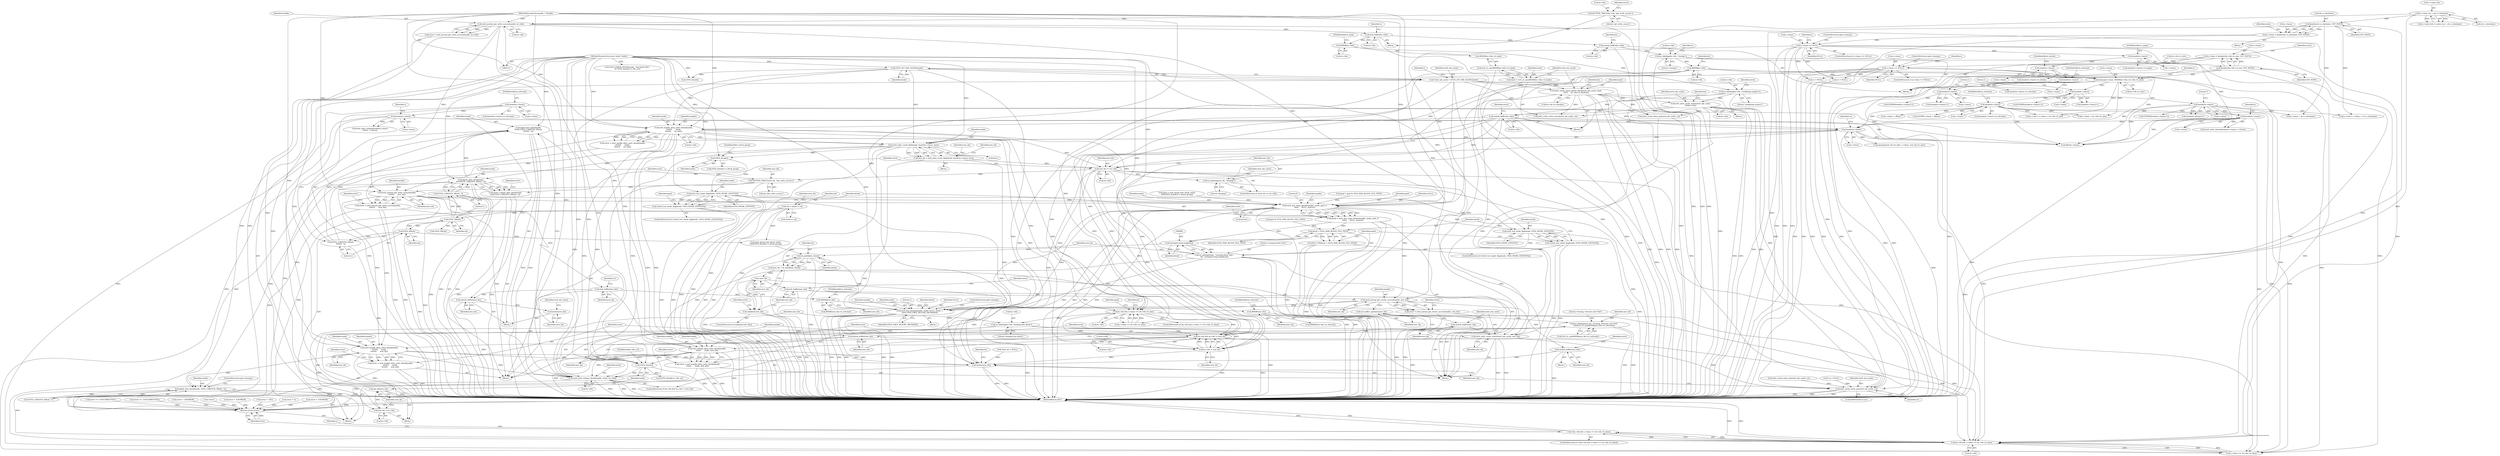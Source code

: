 digraph "0_linux_82939d7999dfc1f1998c4b1c12e2f19edbdff272_3@API" {
"1000552" [label="(Call,dquot_free_block(inode,\n\t\t\t\t\t\t\t EXT4_C2B(EXT4_SB(sb),\n\t\t\t\t\t\t\t\t  1)))"];
"1000521" [label="(Call,dquot_alloc_block(inode,\n\t\t\t\t\t\tEXT4_C2B(EXT4_SB(sb), 1)))"];
"1000497" [label="(Call,ext4_xattr_cache_find(inode, header(s->base), &ce))"];
"1000552" [label="(Call,dquot_free_block(inode,\n\t\t\t\t\t\t\t EXT4_C2B(EXT4_SB(sb),\n\t\t\t\t\t\t\t\t  1)))"];
"1000114" [label="(MethodParameterIn,struct inode *inode)"];
"1000554" [label="(Call,EXT4_C2B(EXT4_SB(sb),\n\t\t\t\t\t\t\t\t  1))"];
"1000555" [label="(Call,EXT4_SB(sb))"];
"1000524" [label="(Call,EXT4_SB(sb))"];
"1000119" [label="(Call,*sb = inode->i_sb)"];
"1000264" [label="(Call,ext4_handle_dirty_xattr_block(handle,\n\t\t\t\t\t\t\t\t      inode,\n\t\t\t\t\t\t\t\t      bs->bh))"];
"1000175" [label="(Call,ext4_journal_get_write_access(handle, bs->bh))"];
"1000113" [label="(MethodParameterIn,handle_t *handle)"];
"1000168" [label="(Call,BUFFER_TRACE(bs->bh, \"get_write_access\"))"];
"1000146" [label="(Call,EXT4_GET_MB_CACHE(inode))"];
"1000249" [label="(Call,unlock_buffer(bs->bh))"];
"1000216" [label="(Call,ea_bdebug(bs->bh, \"modifying in-place\"))"];
"1000203" [label="(Call,BHDR(bs->bh))"];
"1000183" [label="(Call,lock_buffer(bs->bh))"];
"1000244" [label="(Call,ext4_xattr_cache_insert(ext4_mb_cache,\n\t\t\t\t\tbs->bh))"];
"1000208" [label="(Call,mb2_cache_entry_delete_block(ext4_mb_cache, hash,\n\t\t\t\t\t\t     bs->bh->b_blocknr))"];
"1000144" [label="(Call,*ext4_mb_cache = EXT4_GET_MB_CACHE(inode))"];
"1000199" [label="(Call,hash = le32_to_cpu(BHDR(bs->bh)->h_hash))"];
"1000201" [label="(Call,le32_to_cpu(BHDR(bs->bh)->h_hash))"];
"1000499" [label="(Call,header(s->base))"];
"1000237" [label="(Call,header(s->base))"];
"1000190" [label="(Call,header(s->base))"];
"1000480" [label="(Call,header(s->base))"];
"1000347" [label="(Call,header(s->base))"];
"1000340" [label="(Call,header(s->base))"];
"1000321" [label="(Call,memcpy(s->base, BHDR(bs->bh), bs->bh->b_size))"];
"1000315" [label="(Call,s->base == NULL)"];
"1000299" [label="(Call,s->base = kmalloc(bs->bh->b_size, GFP_NOFS))"];
"1000303" [label="(Call,kmalloc(bs->bh->b_size, GFP_NOFS))"];
"1000325" [label="(Call,BHDR(bs->bh))"];
"1000294" [label="(Call,ea_bdebug(bs->bh, \"cloning\"))"];
"1000290" [label="(Call,unlock_buffer(bs->bh))"];
"1000443" [label="(Call,header(s->base))"];
"1000432" [label="(Call,header(s->base))"];
"1000419" [label="(Call,header(s->base))"];
"1000410" [label="(Call,header(s->base))"];
"1000401" [label="(Call,header(s->base))"];
"1000393" [label="(Call,s->base == NULL)"];
"1000379" [label="(Call,s->base = kzalloc(sb->s_blocksize, GFP_NOFS))"];
"1000383" [label="(Call,kzalloc(sb->s_blocksize, GFP_NOFS))"];
"1000153" [label="(Call,i->value_len > sb->s_blocksize)"];
"1000523" [label="(Call,EXT4_C2B(EXT4_SB(sb), 1))"];
"1000495" [label="(Call,new_bh = ext4_xattr_cache_find(inode, header(s->base), &ce))"];
"1000509" [label="(Call,new_bh == bs->bh)"];
"1000514" [label="(Call,ea_bdebug(new_bh, \"keeping\"))"];
"1000530" [label="(Call,BUFFER_TRACE(new_bh, \"get_write_access\"))"];
"1000535" [label="(Call,ext4_journal_get_write_access(handle,\n\t\t\t\t\t\t\t\t      new_bh))"];
"1000533" [label="(Call,error = ext4_journal_get_write_access(handle,\n\t\t\t\t\t\t\t\t      new_bh))"];
"1000806" [label="(Return,return error;)"];
"1000541" [label="(Call,lock_buffer(new_bh))"];
"1000550" [label="(Call,unlock_buffer(new_bh))"];
"1000558" [label="(Call,brelse(new_bh))"];
"1000573" [label="(Call,BHDR(new_bh))"];
"1000582" [label="(Call,BHDR(new_bh))"];
"1000577" [label="(Call,ea_bdebug(new_bh, \"reusing; refcount now=%d\",\n \t\t\t\t\tle32_to_cpu(BHDR(new_bh)->h_refcount)))"];
"1000585" [label="(Call,unlock_buffer(new_bh))"];
"1000589" [label="(Call,ext4_handle_dirty_xattr_block(handle,\n\t\t\t\t\t\t\t\t      inode,\n\t\t\t\t\t\t\t\t      new_bh))"];
"1000587" [label="(Call,error = ext4_handle_dirty_xattr_block(handle,\n\t\t\t\t\t\t\t\t      inode,\n\t\t\t\t\t\t\t\t      new_bh))"];
"1000751" [label="(Call,EXT4_I(inode))"];
"1000770" [label="(Call,ext4_xattr_release_block(handle, inode, bs->bh))"];
"1000789" [label="(Call,bs->bh && s->base == bs->bh->b_data)"];
"1000788" [label="(Call,!(bs->bh && s->base == bs->bh->b_data))"];
"1000785" [label="(Call,brelse(new_bh))"];
"1000809" [label="(Call,dquot_free_block(inode, EXT4_C2B(EXT4_SB(sb), 1)))"];
"1000657" [label="(Call,ext4_new_meta_blocks(handle, inode, goal, 0,\n\t\t\t\t\t\t     NULL, &error))"];
"1000655" [label="(Call,block = ext4_new_meta_blocks(handle, inode, goal, 0,\n\t\t\t\t\t\t     NULL, &error))"];
"1000674" [label="(Call,block > EXT4_MAX_BLOCK_FILE_PHYS)"];
"1000673" [label="(Call,BUG_ON(block > EXT4_MAX_BLOCK_FILE_PHYS))"];
"1000680" [label="(Call,(unsigned long long)block)"];
"1000677" [label="(Call,ea_idebug(inode, \"creating block %llu\",\n\t\t\t\t  (unsigned long long)block))"];
"1000698" [label="(Call,ext4_free_blocks(handle, inode, NULL, block, 1,\n\t\t\t\t\t\t EXT4_FREE_BLOCKS_METADATA))"];
"1000742" [label="(Call,ext4_handle_dirty_xattr_block(handle,\n\t\t\t\t\t\t\t      inode, new_bh))"];
"1000740" [label="(Call,error = ext4_handle_dirty_xattr_block(handle,\n\t\t\t\t\t\t\t      inode, new_bh))"];
"1000685" [label="(Call,sb_getblk(sb, block))"];
"1000683" [label="(Call,new_bh = sb_getblk(sb, block))"];
"1000690" [label="(Call,!new_bh)"];
"1000689" [label="(Call,unlikely(!new_bh))"];
"1000706" [label="(Call,lock_buffer(new_bh))"];
"1000710" [label="(Call,ext4_journal_get_create_access(handle, new_bh))"];
"1000708" [label="(Call,error = ext4_journal_get_create_access(handle, new_bh))"];
"1000716" [label="(Call,unlock_buffer(new_bh))"];
"1000733" [label="(Call,set_buffer_uptodate(new_bh))"];
"1000735" [label="(Call,unlock_buffer(new_bh))"];
"1000737" [label="(Call,ext4_xattr_cache_insert(ext4_mb_cache, new_bh))"];
"1000782" [label="(Call,mb2_cache_entry_put(ext4_mb_cache, ce))"];
"1000670" [label="(Call,ext4_test_inode_flag(inode, EXT4_INODE_EXTENTS))"];
"1000669" [label="(Call,!(ext4_test_inode_flag(inode, EXT4_INODE_EXTENTS)))"];
"1000607" [label="(Call,bs->bh && s->base == bs->bh->b_data)"];
"1000621" [label="(Call,ea_bdebug(bs->bh, \"keeping this block\"))"];
"1000626" [label="(Call,new_bh = bs->bh)"];
"1000631" [label="(Call,get_bh(new_bh))"];
"1000761" [label="(Call,bs->bh && bs->bh != new_bh)"];
"1000765" [label="(Call,bs->bh != new_bh)"];
"1000519" [label="(Call,error = dquot_alloc_block(inode,\n\t\t\t\t\t\tEXT4_C2B(EXT4_SB(sb), 1)))"];
"1000642" [label="(Call,EXT4_I(inode))"];
"1000647" [label="(Call,ext4_test_inode_flag(inode, EXT4_INODE_EXTENTS))"];
"1000646" [label="(Call,!(ext4_test_inode_flag(inode, EXT4_INODE_EXTENTS)))"];
"1000791" [label="(Identifier,bs)"];
"1000217" [label="(Call,bs->bh)"];
"1000315" [label="(Call,s->base == NULL)"];
"1000673" [label="(Call,BUG_ON(block > EXT4_MAX_BLOCK_FILE_PHYS))"];
"1000556" [label="(Identifier,sb)"];
"1000465" [label="(Call,error == -EFSCORRUPTED)"];
"1000294" [label="(Call,ea_bdebug(bs->bh, \"cloning\"))"];
"1000714" [label="(Identifier,error)"];
"1000521" [label="(Call,dquot_alloc_block(inode,\n\t\t\t\t\t\tEXT4_C2B(EXT4_SB(sb), 1)))"];
"1000497" [label="(Call,ext4_xattr_cache_find(inode, header(s->base), &ce))"];
"1000204" [label="(Call,bs->bh)"];
"1000290" [label="(Call,unlock_buffer(bs->bh))"];
"1000525" [label="(Identifier,sb)"];
"1000392" [label="(ControlStructure,if (s->base == NULL))"];
"1000291" [label="(Call,bs->bh)"];
"1000690" [label="(Call,!new_bh)"];
"1000384" [label="(Call,sb->s_blocksize)"];
"1000621" [label="(Call,ea_bdebug(bs->bh, \"keeping this block\"))"];
"1000547" [label="(Identifier,ce)"];
"1000811" [label="(Call,EXT4_C2B(EXT4_SB(sb), 1))"];
"1000532" [label="(Literal,\"get_write_access\")"];
"1000154" [label="(Call,i->value_len)"];
"1000447" [label="(Literal,1)"];
"1000579" [label="(Literal,\"reusing; refcount now=%d\")"];
"1000581" [label="(Call,BHDR(new_bh)->h_refcount)"];
"1000254" [label="(Call,error == -EFSCORRUPTED)"];
"1000589" [label="(Call,ext4_handle_dirty_xattr_block(handle,\n\t\t\t\t\t\t\t\t      inode,\n\t\t\t\t\t\t\t\t      new_bh))"];
"1000523" [label="(Call,EXT4_C2B(EXT4_SB(sb), 1))"];
"1000526" [label="(Literal,1)"];
"1000236" [label="(Call,ext4_xattr_rehash(header(s->base),\n\t\t\t\t\t\t\t  s->here))"];
"1000296" [label="(Identifier,bs)"];
"1000682" [label="(Identifier,block)"];
"1000761" [label="(Call,bs->bh && bs->bh != new_bh)"];
"1000211" [label="(Call,bs->bh->b_blocknr)"];
"1000120" [label="(Identifier,sb)"];
"1000323" [label="(Identifier,s)"];
"1000704" [label="(Identifier,EXT4_FREE_BLOCKS_METADATA)"];
"1000699" [label="(Identifier,handle)"];
"1000560" [label="(Call,mb2_cache_entry_put(ext4_mb_cache, ce))"];
"1000806" [label="(Return,return error;)"];
"1000642" [label="(Call,EXT4_I(inode))"];
"1000383" [label="(Call,kzalloc(sb->s_blocksize, GFP_NOFS))"];
"1000358" [label="(Call,ENTRY(s->base + offset))"];
"1000802" [label="(Call,kfree(s->base))"];
"1000222" [label="(Identifier,error)"];
"1000786" [label="(Identifier,new_bh)"];
"1000821" [label="(Call,EXT4_I(inode))"];
"1000649" [label="(Identifier,EXT4_INODE_EXTENTS)"];
"1000787" [label="(ControlStructure,if (!(bs->bh && s->base == bs->bh->b_data)))"];
"1000659" [label="(Identifier,inode)"];
"1000706" [label="(Call,lock_buffer(new_bh))"];
"1000314" [label="(ControlStructure,if (s->base == NULL))"];
"1000344" [label="(Literal,1)"];
"1000675" [label="(Identifier,block)"];
"1000168" [label="(Call,BUFFER_TRACE(bs->bh, \"get_write_access\"))"];
"1000693" [label="(Call,error = -ENOMEM)"];
"1000414" [label="(FieldIdentifier,h_blocks)"];
"1000552" [label="(Call,dquot_free_block(inode,\n\t\t\t\t\t\t\t EXT4_C2B(EXT4_SB(sb),\n\t\t\t\t\t\t\t\t  1)))"];
"1000577" [label="(Call,ea_bdebug(new_bh, \"reusing; refcount now=%d\",\n \t\t\t\t\tle32_to_cpu(BHDR(new_bh)->h_refcount)))"];
"1000249" [label="(Call,unlock_buffer(bs->bh))"];
"1000325" [label="(Call,BHDR(bs->bh))"];
"1000515" [label="(Identifier,new_bh)"];
"1000503" [label="(Call,&ce)"];
"1000192" [label="(Identifier,s)"];
"1000411" [label="(Call,s->base)"];
"1000712" [label="(Identifier,new_bh)"];
"1000436" [label="(Literal,1)"];
"1000530" [label="(Call,BUFFER_TRACE(new_bh, \"get_write_access\"))"];
"1000338" [label="(Call,ENTRY(header(s->base)+1))"];
"1000260" [label="(Call,!error)"];
"1000448" [label="(Call,s->end = s->base + sb->s_blocksize)"];
"1000587" [label="(Call,error = ext4_handle_dirty_xattr_block(handle,\n\t\t\t\t\t\t\t\t      inode,\n\t\t\t\t\t\t\t\t      new_bh))"];
"1000245" [label="(Identifier,ext4_mb_cache)"];
"1000528" [label="(Identifier,error)"];
"1000340" [label="(Call,header(s->base))"];
"1000216" [label="(Call,ea_bdebug(bs->bh, \"modifying in-place\"))"];
"1000394" [label="(Call,s->base)"];
"1000686" [label="(Identifier,sb)"];
"1000409" [label="(Call,header(s->base)->h_blocks)"];
"1000804" [label="(Identifier,s)"];
"1000311" [label="(Identifier,error)"];
"1000537" [label="(Identifier,new_bh)"];
"1000514" [label="(Call,ea_bdebug(new_bh, \"keeping\"))"];
"1000594" [label="(Identifier,error)"];
"1000608" [label="(Call,bs->bh)"];
"1000643" [label="(Identifier,inode)"];
"1000644" [label="(FieldIdentifier,i_block_group)"];
"1000766" [label="(Call,bs->bh)"];
"1000742" [label="(Call,ext4_handle_dirty_xattr_block(handle,\n\t\t\t\t\t\t\t      inode, new_bh))"];
"1000184" [label="(Call,bs->bh)"];
"1000611" [label="(Call,s->base == bs->bh->b_data)"];
"1000511" [label="(Call,bs->bh)"];
"1000418" [label="(Call,header(s->base)->h_refcount)"];
"1000452" [label="(Call,s->base + sb->s_blocksize)"];
"1000652" [label="(Call,goal & EXT4_MAX_BLOCK_FILE_PHYS)"];
"1000637" [label="(Call,goal = ext4_group_first_block_no(sb,\n\t\t\t\t\t\tEXT4_I(inode)->i_block_group))"];
"1000661" [label="(Literal,0)"];
"1000592" [label="(Identifier,new_bh)"];
"1000744" [label="(Identifier,inode)"];
"1000316" [label="(Call,s->base)"];
"1000351" [label="(FieldIdentifier,h_refcount)"];
"1000499" [label="(Call,header(s->base))"];
"1000218" [label="(Identifier,bs)"];
"1000736" [label="(Identifier,new_bh)"];
"1000793" [label="(Call,s->base == bs->bh->b_data)"];
"1000788" [label="(Call,!(bs->bh && s->base == bs->bh->b_data))"];
"1000687" [label="(Identifier,block)"];
"1000628" [label="(Call,bs->bh)"];
"1000535" [label="(Call,ext4_journal_get_write_access(handle,\n\t\t\t\t\t\t\t\t      new_bh))"];
"1000602" [label="(Call,ce = NULL)"];
"1000708" [label="(Call,error = ext4_journal_get_create_access(handle, new_bh))"];
"1000295" [label="(Call,bs->bh)"];
"1000784" [label="(Identifier,ce)"];
"1000807" [label="(Identifier,error)"];
"1000498" [label="(Identifier,inode)"];
"1000114" [label="(MethodParameterIn,struct inode *inode)"];
"1000420" [label="(Call,s->base)"];
"1000191" [label="(Call,s->base)"];
"1000481" [label="(Call,s->base)"];
"1000743" [label="(Identifier,handle)"];
"1000167" [label="(Block,)"];
"1000741" [label="(Identifier,error)"];
"1000172" [label="(Literal,\"get_write_access\")"];
"1000300" [label="(Call,s->base)"];
"1000190" [label="(Call,header(s->base))"];
"1000751" [label="(Call,EXT4_I(inode))"];
"1000810" [label="(Identifier,inode)"];
"1000735" [label="(Call,unlock_buffer(new_bh))"];
"1000647" [label="(Call,ext4_test_inode_flag(inode, EXT4_INODE_EXTENTS))"];
"1000441" [label="(Call,ENTRY(header(s->base)+1))"];
"1000747" [label="(Identifier,error)"];
"1000657" [label="(Call,ext4_new_meta_blocks(handle, inode, goal, 0,\n\t\t\t\t\t\t     NULL, &error))"];
"1000789" [label="(Call,bs->bh && s->base == bs->bh->b_data)"];
"1000717" [label="(Identifier,new_bh)"];
"1000551" [label="(Identifier,new_bh)"];
"1000691" [label="(Identifier,new_bh)"];
"1000737" [label="(Call,ext4_xattr_cache_insert(ext4_mb_cache, new_bh))"];
"1000433" [label="(Call,s->base)"];
"1000510" [label="(Identifier,new_bh)"];
"1000658" [label="(Identifier,handle)"];
"1000578" [label="(Identifier,new_bh)"];
"1000348" [label="(Call,s->base)"];
"1000641" [label="(Call,EXT4_I(inode)->i_block_group)"];
"1000250" [label="(Call,bs->bh)"];
"1000700" [label="(Identifier,inode)"];
"1000745" [label="(Identifier,new_bh)"];
"1000341" [label="(Call,s->base)"];
"1000121" [label="(Call,inode->i_sb)"];
"1000400" [label="(Call,header(s->base)->h_magic)"];
"1000710" [label="(Call,ext4_journal_get_create_access(handle, new_bh))"];
"1000780" [label="(ControlStructure,if (ce))"];
"1000709" [label="(Identifier,error)"];
"1000678" [label="(Identifier,inode)"];
"1000508" [label="(ControlStructure,if (new_bh == bs->bh))"];
"1000301" [label="(Identifier,s)"];
"1000298" [label="(Literal,\"cloning\")"];
"1000237" [label="(Call,header(s->base))"];
"1000541" [label="(Call,lock_buffer(new_bh))"];
"1000825" [label="(MethodReturn,RET)"];
"1000265" [label="(Identifier,handle)"];
"1000145" [label="(Identifier,ext4_mb_cache)"];
"1000740" [label="(Call,error = ext4_handle_dirty_xattr_block(handle,\n\t\t\t\t\t\t\t      inode, new_bh))"];
"1000620" [label="(Block,)"];
"1000752" [label="(Identifier,inode)"];
"1000777" [label="(Identifier,error)"];
"1000319" [label="(Identifier,NULL)"];
"1000586" [label="(Identifier,new_bh)"];
"1000715" [label="(Block,)"];
"1000703" [label="(Literal,1)"];
"1000645" [label="(ControlStructure,if (!(ext4_test_inode_flag(inode, EXT4_INODE_EXTENTS))))"];
"1000210" [label="(Identifier,hash)"];
"1000672" [label="(Identifier,EXT4_INODE_EXTENTS)"];
"1000519" [label="(Call,error = dquot_alloc_block(inode,\n\t\t\t\t\t\tEXT4_C2B(EXT4_SB(sb), 1)))"];
"1000403" [label="(Identifier,s)"];
"1000671" [label="(Identifier,inode)"];
"1000702" [label="(Identifier,block)"];
"1000524" [label="(Call,EXT4_SB(sb))"];
"1000650" [label="(Call,goal = goal & EXT4_MAX_BLOCK_FILE_PHYS)"];
"1000208" [label="(Call,mb2_cache_entry_delete_block(ext4_mb_cache, hash,\n\t\t\t\t\t\t     bs->bh->b_blocknr))"];
"1000588" [label="(Identifier,error)"];
"1000378" [label="(Block,)"];
"1000405" [label="(FieldIdentifier,h_magic)"];
"1000684" [label="(Identifier,new_bh)"];
"1000151" [label="(Identifier,i)"];
"1000442" [label="(Call,header(s->base)+1)"];
"1000242" [label="(Identifier,s)"];
"1000534" [label="(Identifier,error)"];
"1000669" [label="(Call,!(ext4_test_inode_flag(inode, EXT4_INODE_EXTENTS)))"];
"1000310" [label="(Call,error = -ENOMEM)"];
"1000500" [label="(Call,s->base)"];
"1000136" [label="(Call,*ce = NULL)"];
"1000771" [label="(Identifier,handle)"];
"1000573" [label="(Call,BHDR(new_bh))"];
"1000765" [label="(Call,bs->bh != new_bh)"];
"1000668" [label="(ControlStructure,if (!(ext4_test_inode_flag(inode, EXT4_INODE_EXTENTS))))"];
"1000701" [label="(Identifier,NULL)"];
"1000785" [label="(Call,brelse(new_bh))"];
"1000656" [label="(Identifier,block)"];
"1000346" [label="(Call,header(s->base)->h_refcount)"];
"1000509" [label="(Call,new_bh == bs->bh)"];
"1000625" [label="(Literal,\"keeping this block\")"];
"1000584" [label="(FieldIdentifier,h_refcount)"];
"1000782" [label="(Call,mb2_cache_entry_put(ext4_mb_cache, ce))"];
"1000663" [label="(Call,&error)"];
"1000631" [label="(Call,get_bh(new_bh))"];
"1000770" [label="(Call,ext4_xattr_release_block(handle, inode, bs->bh))"];
"1000536" [label="(Identifier,handle)"];
"1000557" [label="(Literal,1)"];
"1000646" [label="(Call,!(ext4_test_inode_flag(inode, EXT4_INODE_EXTENTS)))"];
"1000410" [label="(Call,header(s->base))"];
"1000555" [label="(Call,EXT4_SB(sb))"];
"1000572" [label="(Call,BHDR(new_bh)->h_refcount)"];
"1000207" [label="(FieldIdentifier,h_hash)"];
"1000718" [label="(Call,error = -EIO)"];
"1000632" [label="(Identifier,new_bh)"];
"1000147" [label="(Identifier,inode)"];
"1000660" [label="(Identifier,goal)"];
"1000423" [label="(FieldIdentifier,h_refcount)"];
"1000368" [label="(Call,s->base + bs->bh->b_size)"];
"1000676" [label="(Identifier,EXT4_MAX_BLOCK_FILE_PHYS)"];
"1000321" [label="(Call,memcpy(s->base, BHDR(bs->bh), bs->bh->b_size))"];
"1000176" [label="(Identifier,handle)"];
"1000815" [label="(ControlStructure,goto cleanup;)"];
"1000561" [label="(Identifier,ext4_mb_cache)"];
"1000113" [label="(MethodParameterIn,handle_t *handle)"];
"1000655" [label="(Call,block = ext4_new_meta_blocks(handle, inode, goal, 0,\n\t\t\t\t\t\t     NULL, &error))"];
"1000200" [label="(Identifier,hash)"];
"1000776" [label="(Call,error = 0)"];
"1000238" [label="(Call,s->base)"];
"1000597" [label="(Identifier,ext4_mb_cache)"];
"1000606" [label="(ControlStructure,if (bs->bh && s->base == bs->bh->b_data))"];
"1000359" [label="(Call,s->base + offset)"];
"1000255" [label="(Identifier,error)"];
"1000431" [label="(Call,header(s->base)+1)"];
"1000585" [label="(Call,unlock_buffer(new_bh))"];
"1000662" [label="(Identifier,NULL)"];
"1000694" [label="(Identifier,error)"];
"1000753" [label="(FieldIdentifier,i_file_acl)"];
"1000553" [label="(Identifier,inode)"];
"1000443" [label="(Call,header(s->base))"];
"1000809" [label="(Call,dquot_free_block(inode, EXT4_C2B(EXT4_SB(sb), 1)))"];
"1000738" [label="(Identifier,ext4_mb_cache)"];
"1000533" [label="(Call,error = ext4_journal_get_write_access(handle,\n\t\t\t\t\t\t\t\t      new_bh))"];
"1000402" [label="(Call,s->base)"];
"1000485" [label="(Identifier,s)"];
"1000322" [label="(Call,s->base)"];
"1000750" [label="(Call,EXT4_I(inode)->i_file_acl)"];
"1000209" [label="(Identifier,ext4_mb_cache)"];
"1000262" [label="(Call,error = ext4_handle_dirty_xattr_block(handle,\n\t\t\t\t\t\t\t\t      inode,\n\t\t\t\t\t\t\t\t      bs->bh))"];
"1000719" [label="(Identifier,error)"];
"1000674" [label="(Call,block > EXT4_MAX_BLOCK_FILE_PHYS)"];
"1000707" [label="(Identifier,new_bh)"];
"1000716" [label="(Call,unlock_buffer(new_bh))"];
"1000634" [label="(Block,)"];
"1000495" [label="(Call,new_bh = ext4_xattr_cache_find(inode, header(s->base), &ce))"];
"1000639" [label="(Call,ext4_group_first_block_no(sb,\n\t\t\t\t\t\tEXT4_I(inode)->i_block_group))"];
"1000347" [label="(Call,header(s->base))"];
"1000623" [label="(Identifier,bs)"];
"1000683" [label="(Call,new_bh = sb_getblk(sb, block))"];
"1000331" [label="(Identifier,bs)"];
"1000531" [label="(Identifier,new_bh)"];
"1000769" [label="(Identifier,new_bh)"];
"1000220" [label="(Literal,\"modifying in-place\")"];
"1000201" [label="(Call,le32_to_cpu(BHDR(bs->bh)->h_hash))"];
"1000817" [label="(Call,EXT4_ERROR_INODE(inode, \"bad block %llu\",\n\t\t\t EXT4_I(inode)->i_file_acl))"];
"1000189" [label="(Call,header(s->base)->h_refcount)"];
"1000698" [label="(Call,ext4_free_blocks(handle, inode, NULL, block, 1,\n\t\t\t\t\t\t EXT4_FREE_BLOCKS_METADATA))"];
"1000175" [label="(Call,ext4_journal_get_write_access(handle, bs->bh))"];
"1000772" [label="(Identifier,inode)"];
"1000516" [label="(Literal,\"keeping\")"];
"1000275" [label="(Block,)"];
"1000149" [label="(Call,i->value && i->value_len > sb->s_blocksize)"];
"1000504" [label="(Identifier,ce)"];
"1000651" [label="(Identifier,goal)"];
"1000398" [label="(ControlStructure,goto cleanup;)"];
"1000685" [label="(Call,sb_getblk(sb, block))"];
"1000419" [label="(Call,header(s->base))"];
"1000627" [label="(Identifier,new_bh)"];
"1000607" [label="(Call,bs->bh && s->base == bs->bh->b_data)"];
"1000734" [label="(Identifier,new_bh)"];
"1000591" [label="(Identifier,inode)"];
"1000596" [label="(Call,mb2_cache_entry_touch(ext4_mb_cache, ce))"];
"1000303" [label="(Call,kmalloc(bs->bh->b_size, GFP_NOFS))"];
"1000304" [label="(Call,bs->bh->b_size)"];
"1000480" [label="(Call,header(s->base))"];
"1000626" [label="(Call,new_bh = bs->bh)"];
"1000739" [label="(Identifier,new_bh)"];
"1000387" [label="(Identifier,GFP_NOFS)"];
"1000169" [label="(Call,bs->bh)"];
"1000320" [label="(ControlStructure,goto cleanup;)"];
"1000542" [label="(Identifier,new_bh)"];
"1000397" [label="(Identifier,NULL)"];
"1000679" [label="(Literal,\"creating block %llu\")"];
"1000177" [label="(Call,bs->bh)"];
"1000705" [label="(ControlStructure,goto cleanup;)"];
"1000329" [label="(Call,bs->bh->b_size)"];
"1000157" [label="(Call,sb->s_blocksize)"];
"1000251" [label="(Identifier,bs)"];
"1000539" [label="(Identifier,error)"];
"1000723" [label="(Call,memcpy(new_bh->b_data, s->base, new_bh->b_size))"];
"1000733" [label="(Call,set_buffer_uptodate(new_bh))"];
"1000336" [label="(Identifier,s)"];
"1000783" [label="(Identifier,ext4_mb_cache)"];
"1000550" [label="(Call,unlock_buffer(new_bh))"];
"1000773" [label="(Call,bs->bh)"];
"1000558" [label="(Call,brelse(new_bh))"];
"1000401" [label="(Call,header(s->base))"];
"1000689" [label="(Call,unlikely(!new_bh))"];
"1000203" [label="(Call,BHDR(bs->bh))"];
"1000496" [label="(Identifier,new_bh)"];
"1000599" [label="(Call,mb2_cache_entry_put(ext4_mb_cache, ce))"];
"1000432" [label="(Call,header(s->base))"];
"1000711" [label="(Identifier,handle)"];
"1000622" [label="(Call,bs->bh)"];
"1000444" [label="(Call,s->base)"];
"1000299" [label="(Call,s->base = kmalloc(bs->bh->b_size, GFP_NOFS))"];
"1000590" [label="(Identifier,handle)"];
"1000680" [label="(Call,(unsigned long long)block)"];
"1000267" [label="(Call,bs->bh)"];
"1000153" [label="(Call,i->value_len > sb->s_blocksize)"];
"1000494" [label="(Block,)"];
"1000326" [label="(Call,bs->bh)"];
"1000199" [label="(Call,hash = le32_to_cpu(BHDR(bs->bh)->h_hash))"];
"1000146" [label="(Call,EXT4_GET_MB_CACHE(inode))"];
"1000393" [label="(Call,s->base == NULL)"];
"1000194" [label="(FieldIdentifier,h_refcount)"];
"1000692" [label="(Block,)"];
"1000554" [label="(Call,EXT4_C2B(EXT4_SB(sb),\n\t\t\t\t\t\t\t\t  1))"];
"1000430" [label="(Call,ENTRY(header(s->base)+1))"];
"1000677" [label="(Call,ea_idebug(inode, \"creating block %llu\",\n\t\t\t\t  (unsigned long long)block))"];
"1000688" [label="(ControlStructure,if (unlikely(!new_bh)))"];
"1000197" [label="(Block,)"];
"1000339" [label="(Call,header(s->base)+1)"];
"1000479" [label="(Call,ext4_xattr_rehash(header(s->base), s->here))"];
"1000379" [label="(Call,s->base = kzalloc(sb->s_blocksize, GFP_NOFS))"];
"1000670" [label="(Call,ext4_test_inode_flag(inode, EXT4_INODE_EXTENTS))"];
"1000812" [label="(Call,EXT4_SB(sb))"];
"1000119" [label="(Call,*sb = inode->i_sb)"];
"1000666" [label="(Identifier,error)"];
"1000506" [label="(Identifier,new_bh)"];
"1000520" [label="(Identifier,error)"];
"1000518" [label="(Block,)"];
"1000389" [label="(Identifier,error)"];
"1000583" [label="(Identifier,new_bh)"];
"1000549" [label="(Block,)"];
"1000575" [label="(FieldIdentifier,h_refcount)"];
"1000563" [label="(Call,ce = NULL)"];
"1000244" [label="(Call,ext4_xattr_cache_insert(ext4_mb_cache,\n\t\t\t\t\tbs->bh))"];
"1000125" [label="(Call,*new_bh = NULL)"];
"1000173" [label="(Call,error = ext4_journal_get_write_access(handle, bs->bh))"];
"1000580" [label="(Call,le32_to_cpu(BHDR(new_bh)->h_refcount))"];
"1000126" [label="(Identifier,new_bh)"];
"1000574" [label="(Identifier,new_bh)"];
"1000246" [label="(Call,bs->bh)"];
"1000309" [label="(Identifier,GFP_NOFS)"];
"1000380" [label="(Call,s->base)"];
"1000559" [label="(Identifier,new_bh)"];
"1000117" [label="(Block,)"];
"1000229" [label="(Block,)"];
"1000638" [label="(Identifier,goal)"];
"1000364" [label="(Call,s->end = s->base + bs->bh->b_size)"];
"1000174" [label="(Identifier,error)"];
"1000522" [label="(Identifier,inode)"];
"1000202" [label="(Call,BHDR(bs->bh)->h_hash)"];
"1000388" [label="(Call,error = -ENOMEM)"];
"1000144" [label="(Call,*ext4_mb_cache = EXT4_GET_MB_CACHE(inode))"];
"1000790" [label="(Call,bs->bh)"];
"1000264" [label="(Call,ext4_handle_dirty_xattr_block(handle,\n\t\t\t\t\t\t\t\t      inode,\n\t\t\t\t\t\t\t\t      bs->bh))"];
"1000760" [label="(ControlStructure,if (bs->bh && bs->bh != new_bh))"];
"1000648" [label="(Identifier,inode)"];
"1000266" [label="(Identifier,inode)"];
"1000762" [label="(Call,bs->bh)"];
"1000183" [label="(Call,lock_buffer(bs->bh))"];
"1000582" [label="(Call,BHDR(new_bh))"];
"1000552" -> "1000549"  [label="AST: "];
"1000552" -> "1000554"  [label="CFG: "];
"1000553" -> "1000552"  [label="AST: "];
"1000554" -> "1000552"  [label="AST: "];
"1000559" -> "1000552"  [label="CFG: "];
"1000552" -> "1000825"  [label="DDG: "];
"1000552" -> "1000825"  [label="DDG: "];
"1000552" -> "1000497"  [label="DDG: "];
"1000521" -> "1000552"  [label="DDG: "];
"1000114" -> "1000552"  [label="DDG: "];
"1000554" -> "1000552"  [label="DDG: "];
"1000554" -> "1000552"  [label="DDG: "];
"1000552" -> "1000751"  [label="DDG: "];
"1000521" -> "1000519"  [label="AST: "];
"1000521" -> "1000523"  [label="CFG: "];
"1000522" -> "1000521"  [label="AST: "];
"1000523" -> "1000521"  [label="AST: "];
"1000519" -> "1000521"  [label="CFG: "];
"1000521" -> "1000825"  [label="DDG: "];
"1000521" -> "1000825"  [label="DDG: "];
"1000521" -> "1000519"  [label="DDG: "];
"1000521" -> "1000519"  [label="DDG: "];
"1000497" -> "1000521"  [label="DDG: "];
"1000114" -> "1000521"  [label="DDG: "];
"1000523" -> "1000521"  [label="DDG: "];
"1000523" -> "1000521"  [label="DDG: "];
"1000521" -> "1000589"  [label="DDG: "];
"1000521" -> "1000809"  [label="DDG: "];
"1000497" -> "1000495"  [label="AST: "];
"1000497" -> "1000503"  [label="CFG: "];
"1000498" -> "1000497"  [label="AST: "];
"1000499" -> "1000497"  [label="AST: "];
"1000503" -> "1000497"  [label="AST: "];
"1000495" -> "1000497"  [label="CFG: "];
"1000497" -> "1000825"  [label="DDG: "];
"1000497" -> "1000825"  [label="DDG: "];
"1000497" -> "1000495"  [label="DDG: "];
"1000497" -> "1000495"  [label="DDG: "];
"1000497" -> "1000495"  [label="DDG: "];
"1000264" -> "1000497"  [label="DDG: "];
"1000146" -> "1000497"  [label="DDG: "];
"1000114" -> "1000497"  [label="DDG: "];
"1000499" -> "1000497"  [label="DDG: "];
"1000497" -> "1000642"  [label="DDG: "];
"1000497" -> "1000751"  [label="DDG: "];
"1000114" -> "1000112"  [label="AST: "];
"1000114" -> "1000825"  [label="DDG: "];
"1000114" -> "1000146"  [label="DDG: "];
"1000114" -> "1000264"  [label="DDG: "];
"1000114" -> "1000589"  [label="DDG: "];
"1000114" -> "1000642"  [label="DDG: "];
"1000114" -> "1000647"  [label="DDG: "];
"1000114" -> "1000657"  [label="DDG: "];
"1000114" -> "1000670"  [label="DDG: "];
"1000114" -> "1000677"  [label="DDG: "];
"1000114" -> "1000698"  [label="DDG: "];
"1000114" -> "1000742"  [label="DDG: "];
"1000114" -> "1000751"  [label="DDG: "];
"1000114" -> "1000770"  [label="DDG: "];
"1000114" -> "1000809"  [label="DDG: "];
"1000114" -> "1000817"  [label="DDG: "];
"1000114" -> "1000821"  [label="DDG: "];
"1000554" -> "1000557"  [label="CFG: "];
"1000555" -> "1000554"  [label="AST: "];
"1000557" -> "1000554"  [label="AST: "];
"1000554" -> "1000825"  [label="DDG: "];
"1000555" -> "1000554"  [label="DDG: "];
"1000555" -> "1000556"  [label="CFG: "];
"1000556" -> "1000555"  [label="AST: "];
"1000557" -> "1000555"  [label="CFG: "];
"1000555" -> "1000825"  [label="DDG: "];
"1000555" -> "1000524"  [label="DDG: "];
"1000524" -> "1000555"  [label="DDG: "];
"1000555" -> "1000639"  [label="DDG: "];
"1000524" -> "1000523"  [label="AST: "];
"1000524" -> "1000525"  [label="CFG: "];
"1000525" -> "1000524"  [label="AST: "];
"1000526" -> "1000524"  [label="CFG: "];
"1000524" -> "1000825"  [label="DDG: "];
"1000524" -> "1000523"  [label="DDG: "];
"1000119" -> "1000524"  [label="DDG: "];
"1000524" -> "1000812"  [label="DDG: "];
"1000119" -> "1000117"  [label="AST: "];
"1000119" -> "1000121"  [label="CFG: "];
"1000120" -> "1000119"  [label="AST: "];
"1000121" -> "1000119"  [label="AST: "];
"1000126" -> "1000119"  [label="CFG: "];
"1000119" -> "1000825"  [label="DDG: "];
"1000119" -> "1000825"  [label="DDG: "];
"1000119" -> "1000639"  [label="DDG: "];
"1000264" -> "1000262"  [label="AST: "];
"1000264" -> "1000267"  [label="CFG: "];
"1000265" -> "1000264"  [label="AST: "];
"1000266" -> "1000264"  [label="AST: "];
"1000267" -> "1000264"  [label="AST: "];
"1000262" -> "1000264"  [label="CFG: "];
"1000264" -> "1000825"  [label="DDG: "];
"1000264" -> "1000825"  [label="DDG: "];
"1000264" -> "1000262"  [label="DDG: "];
"1000264" -> "1000262"  [label="DDG: "];
"1000264" -> "1000262"  [label="DDG: "];
"1000175" -> "1000264"  [label="DDG: "];
"1000113" -> "1000264"  [label="DDG: "];
"1000146" -> "1000264"  [label="DDG: "];
"1000249" -> "1000264"  [label="DDG: "];
"1000264" -> "1000509"  [label="DDG: "];
"1000264" -> "1000535"  [label="DDG: "];
"1000264" -> "1000607"  [label="DDG: "];
"1000264" -> "1000657"  [label="DDG: "];
"1000264" -> "1000751"  [label="DDG: "];
"1000264" -> "1000761"  [label="DDG: "];
"1000264" -> "1000765"  [label="DDG: "];
"1000264" -> "1000770"  [label="DDG: "];
"1000264" -> "1000789"  [label="DDG: "];
"1000175" -> "1000173"  [label="AST: "];
"1000175" -> "1000177"  [label="CFG: "];
"1000176" -> "1000175"  [label="AST: "];
"1000177" -> "1000175"  [label="AST: "];
"1000173" -> "1000175"  [label="CFG: "];
"1000175" -> "1000825"  [label="DDG: "];
"1000175" -> "1000173"  [label="DDG: "];
"1000175" -> "1000173"  [label="DDG: "];
"1000113" -> "1000175"  [label="DDG: "];
"1000168" -> "1000175"  [label="DDG: "];
"1000175" -> "1000183"  [label="DDG: "];
"1000175" -> "1000535"  [label="DDG: "];
"1000175" -> "1000657"  [label="DDG: "];
"1000175" -> "1000770"  [label="DDG: "];
"1000175" -> "1000789"  [label="DDG: "];
"1000113" -> "1000112"  [label="AST: "];
"1000113" -> "1000825"  [label="DDG: "];
"1000113" -> "1000535"  [label="DDG: "];
"1000113" -> "1000589"  [label="DDG: "];
"1000113" -> "1000657"  [label="DDG: "];
"1000113" -> "1000698"  [label="DDG: "];
"1000113" -> "1000710"  [label="DDG: "];
"1000113" -> "1000742"  [label="DDG: "];
"1000113" -> "1000770"  [label="DDG: "];
"1000168" -> "1000167"  [label="AST: "];
"1000168" -> "1000172"  [label="CFG: "];
"1000169" -> "1000168"  [label="AST: "];
"1000172" -> "1000168"  [label="AST: "];
"1000174" -> "1000168"  [label="CFG: "];
"1000168" -> "1000825"  [label="DDG: "];
"1000146" -> "1000144"  [label="AST: "];
"1000146" -> "1000147"  [label="CFG: "];
"1000147" -> "1000146"  [label="AST: "];
"1000144" -> "1000146"  [label="CFG: "];
"1000146" -> "1000825"  [label="DDG: "];
"1000146" -> "1000144"  [label="DDG: "];
"1000146" -> "1000751"  [label="DDG: "];
"1000146" -> "1000821"  [label="DDG: "];
"1000249" -> "1000197"  [label="AST: "];
"1000249" -> "1000250"  [label="CFG: "];
"1000250" -> "1000249"  [label="AST: "];
"1000255" -> "1000249"  [label="CFG: "];
"1000249" -> "1000825"  [label="DDG: "];
"1000216" -> "1000249"  [label="DDG: "];
"1000244" -> "1000249"  [label="DDG: "];
"1000249" -> "1000509"  [label="DDG: "];
"1000249" -> "1000607"  [label="DDG: "];
"1000249" -> "1000761"  [label="DDG: "];
"1000249" -> "1000765"  [label="DDG: "];
"1000249" -> "1000789"  [label="DDG: "];
"1000216" -> "1000197"  [label="AST: "];
"1000216" -> "1000220"  [label="CFG: "];
"1000217" -> "1000216"  [label="AST: "];
"1000220" -> "1000216"  [label="AST: "];
"1000222" -> "1000216"  [label="CFG: "];
"1000216" -> "1000825"  [label="DDG: "];
"1000203" -> "1000216"  [label="DDG: "];
"1000216" -> "1000244"  [label="DDG: "];
"1000203" -> "1000202"  [label="AST: "];
"1000203" -> "1000204"  [label="CFG: "];
"1000204" -> "1000203"  [label="AST: "];
"1000207" -> "1000203"  [label="CFG: "];
"1000183" -> "1000203"  [label="DDG: "];
"1000183" -> "1000167"  [label="AST: "];
"1000183" -> "1000184"  [label="CFG: "];
"1000184" -> "1000183"  [label="AST: "];
"1000192" -> "1000183"  [label="CFG: "];
"1000183" -> "1000825"  [label="DDG: "];
"1000183" -> "1000290"  [label="DDG: "];
"1000244" -> "1000229"  [label="AST: "];
"1000244" -> "1000246"  [label="CFG: "];
"1000245" -> "1000244"  [label="AST: "];
"1000246" -> "1000244"  [label="AST: "];
"1000251" -> "1000244"  [label="CFG: "];
"1000244" -> "1000825"  [label="DDG: "];
"1000244" -> "1000825"  [label="DDG: "];
"1000208" -> "1000244"  [label="DDG: "];
"1000244" -> "1000560"  [label="DDG: "];
"1000244" -> "1000596"  [label="DDG: "];
"1000244" -> "1000737"  [label="DDG: "];
"1000244" -> "1000782"  [label="DDG: "];
"1000208" -> "1000197"  [label="AST: "];
"1000208" -> "1000211"  [label="CFG: "];
"1000209" -> "1000208"  [label="AST: "];
"1000210" -> "1000208"  [label="AST: "];
"1000211" -> "1000208"  [label="AST: "];
"1000218" -> "1000208"  [label="CFG: "];
"1000208" -> "1000825"  [label="DDG: "];
"1000208" -> "1000825"  [label="DDG: "];
"1000208" -> "1000825"  [label="DDG: "];
"1000208" -> "1000825"  [label="DDG: "];
"1000144" -> "1000208"  [label="DDG: "];
"1000199" -> "1000208"  [label="DDG: "];
"1000208" -> "1000560"  [label="DDG: "];
"1000208" -> "1000596"  [label="DDG: "];
"1000208" -> "1000737"  [label="DDG: "];
"1000208" -> "1000782"  [label="DDG: "];
"1000144" -> "1000117"  [label="AST: "];
"1000145" -> "1000144"  [label="AST: "];
"1000151" -> "1000144"  [label="CFG: "];
"1000144" -> "1000825"  [label="DDG: "];
"1000144" -> "1000825"  [label="DDG: "];
"1000144" -> "1000560"  [label="DDG: "];
"1000144" -> "1000596"  [label="DDG: "];
"1000144" -> "1000737"  [label="DDG: "];
"1000144" -> "1000782"  [label="DDG: "];
"1000199" -> "1000197"  [label="AST: "];
"1000199" -> "1000201"  [label="CFG: "];
"1000200" -> "1000199"  [label="AST: "];
"1000201" -> "1000199"  [label="AST: "];
"1000209" -> "1000199"  [label="CFG: "];
"1000199" -> "1000825"  [label="DDG: "];
"1000201" -> "1000199"  [label="DDG: "];
"1000201" -> "1000202"  [label="CFG: "];
"1000202" -> "1000201"  [label="AST: "];
"1000201" -> "1000825"  [label="DDG: "];
"1000499" -> "1000500"  [label="CFG: "];
"1000500" -> "1000499"  [label="AST: "];
"1000504" -> "1000499"  [label="CFG: "];
"1000499" -> "1000825"  [label="DDG: "];
"1000237" -> "1000499"  [label="DDG: "];
"1000190" -> "1000499"  [label="DDG: "];
"1000480" -> "1000499"  [label="DDG: "];
"1000347" -> "1000499"  [label="DDG: "];
"1000443" -> "1000499"  [label="DDG: "];
"1000499" -> "1000611"  [label="DDG: "];
"1000499" -> "1000723"  [label="DDG: "];
"1000499" -> "1000793"  [label="DDG: "];
"1000499" -> "1000802"  [label="DDG: "];
"1000237" -> "1000236"  [label="AST: "];
"1000237" -> "1000238"  [label="CFG: "];
"1000238" -> "1000237"  [label="AST: "];
"1000242" -> "1000237"  [label="CFG: "];
"1000237" -> "1000825"  [label="DDG: "];
"1000237" -> "1000236"  [label="DDG: "];
"1000190" -> "1000237"  [label="DDG: "];
"1000237" -> "1000793"  [label="DDG: "];
"1000237" -> "1000802"  [label="DDG: "];
"1000190" -> "1000189"  [label="AST: "];
"1000190" -> "1000191"  [label="CFG: "];
"1000191" -> "1000190"  [label="AST: "];
"1000194" -> "1000190"  [label="CFG: "];
"1000190" -> "1000825"  [label="DDG: "];
"1000190" -> "1000793"  [label="DDG: "];
"1000190" -> "1000802"  [label="DDG: "];
"1000480" -> "1000479"  [label="AST: "];
"1000480" -> "1000481"  [label="CFG: "];
"1000481" -> "1000480"  [label="AST: "];
"1000485" -> "1000480"  [label="CFG: "];
"1000480" -> "1000825"  [label="DDG: "];
"1000480" -> "1000479"  [label="DDG: "];
"1000347" -> "1000480"  [label="DDG: "];
"1000443" -> "1000480"  [label="DDG: "];
"1000480" -> "1000793"  [label="DDG: "];
"1000480" -> "1000802"  [label="DDG: "];
"1000347" -> "1000346"  [label="AST: "];
"1000347" -> "1000348"  [label="CFG: "];
"1000348" -> "1000347"  [label="AST: "];
"1000351" -> "1000347"  [label="CFG: "];
"1000340" -> "1000347"  [label="DDG: "];
"1000347" -> "1000358"  [label="DDG: "];
"1000347" -> "1000359"  [label="DDG: "];
"1000347" -> "1000364"  [label="DDG: "];
"1000347" -> "1000368"  [label="DDG: "];
"1000347" -> "1000793"  [label="DDG: "];
"1000347" -> "1000802"  [label="DDG: "];
"1000340" -> "1000339"  [label="AST: "];
"1000340" -> "1000341"  [label="CFG: "];
"1000341" -> "1000340"  [label="AST: "];
"1000344" -> "1000340"  [label="CFG: "];
"1000340" -> "1000338"  [label="DDG: "];
"1000340" -> "1000339"  [label="DDG: "];
"1000321" -> "1000340"  [label="DDG: "];
"1000321" -> "1000275"  [label="AST: "];
"1000321" -> "1000329"  [label="CFG: "];
"1000322" -> "1000321"  [label="AST: "];
"1000325" -> "1000321"  [label="AST: "];
"1000329" -> "1000321"  [label="AST: "];
"1000336" -> "1000321"  [label="CFG: "];
"1000321" -> "1000825"  [label="DDG: "];
"1000321" -> "1000825"  [label="DDG: "];
"1000315" -> "1000321"  [label="DDG: "];
"1000325" -> "1000321"  [label="DDG: "];
"1000303" -> "1000321"  [label="DDG: "];
"1000321" -> "1000364"  [label="DDG: "];
"1000321" -> "1000368"  [label="DDG: "];
"1000315" -> "1000314"  [label="AST: "];
"1000315" -> "1000319"  [label="CFG: "];
"1000316" -> "1000315"  [label="AST: "];
"1000319" -> "1000315"  [label="AST: "];
"1000320" -> "1000315"  [label="CFG: "];
"1000323" -> "1000315"  [label="CFG: "];
"1000315" -> "1000825"  [label="DDG: "];
"1000315" -> "1000825"  [label="DDG: "];
"1000315" -> "1000825"  [label="DDG: "];
"1000299" -> "1000315"  [label="DDG: "];
"1000315" -> "1000563"  [label="DDG: "];
"1000315" -> "1000602"  [label="DDG: "];
"1000315" -> "1000657"  [label="DDG: "];
"1000315" -> "1000793"  [label="DDG: "];
"1000315" -> "1000802"  [label="DDG: "];
"1000299" -> "1000275"  [label="AST: "];
"1000299" -> "1000303"  [label="CFG: "];
"1000300" -> "1000299"  [label="AST: "];
"1000303" -> "1000299"  [label="AST: "];
"1000311" -> "1000299"  [label="CFG: "];
"1000299" -> "1000825"  [label="DDG: "];
"1000303" -> "1000299"  [label="DDG: "];
"1000303" -> "1000299"  [label="DDG: "];
"1000303" -> "1000309"  [label="CFG: "];
"1000304" -> "1000303"  [label="AST: "];
"1000309" -> "1000303"  [label="AST: "];
"1000303" -> "1000825"  [label="DDG: "];
"1000303" -> "1000825"  [label="DDG: "];
"1000325" -> "1000326"  [label="CFG: "];
"1000326" -> "1000325"  [label="AST: "];
"1000331" -> "1000325"  [label="CFG: "];
"1000294" -> "1000325"  [label="DDG: "];
"1000325" -> "1000509"  [label="DDG: "];
"1000325" -> "1000607"  [label="DDG: "];
"1000325" -> "1000761"  [label="DDG: "];
"1000325" -> "1000765"  [label="DDG: "];
"1000325" -> "1000789"  [label="DDG: "];
"1000294" -> "1000275"  [label="AST: "];
"1000294" -> "1000298"  [label="CFG: "];
"1000295" -> "1000294"  [label="AST: "];
"1000298" -> "1000294"  [label="AST: "];
"1000301" -> "1000294"  [label="CFG: "];
"1000294" -> "1000825"  [label="DDG: "];
"1000290" -> "1000294"  [label="DDG: "];
"1000294" -> "1000789"  [label="DDG: "];
"1000290" -> "1000275"  [label="AST: "];
"1000290" -> "1000291"  [label="CFG: "];
"1000291" -> "1000290"  [label="AST: "];
"1000296" -> "1000290"  [label="CFG: "];
"1000290" -> "1000825"  [label="DDG: "];
"1000443" -> "1000442"  [label="AST: "];
"1000443" -> "1000444"  [label="CFG: "];
"1000444" -> "1000443"  [label="AST: "];
"1000447" -> "1000443"  [label="CFG: "];
"1000443" -> "1000441"  [label="DDG: "];
"1000443" -> "1000442"  [label="DDG: "];
"1000432" -> "1000443"  [label="DDG: "];
"1000443" -> "1000448"  [label="DDG: "];
"1000443" -> "1000452"  [label="DDG: "];
"1000443" -> "1000793"  [label="DDG: "];
"1000443" -> "1000802"  [label="DDG: "];
"1000432" -> "1000431"  [label="AST: "];
"1000432" -> "1000433"  [label="CFG: "];
"1000433" -> "1000432"  [label="AST: "];
"1000436" -> "1000432"  [label="CFG: "];
"1000432" -> "1000430"  [label="DDG: "];
"1000432" -> "1000431"  [label="DDG: "];
"1000419" -> "1000432"  [label="DDG: "];
"1000419" -> "1000418"  [label="AST: "];
"1000419" -> "1000420"  [label="CFG: "];
"1000420" -> "1000419"  [label="AST: "];
"1000423" -> "1000419"  [label="CFG: "];
"1000410" -> "1000419"  [label="DDG: "];
"1000410" -> "1000409"  [label="AST: "];
"1000410" -> "1000411"  [label="CFG: "];
"1000411" -> "1000410"  [label="AST: "];
"1000414" -> "1000410"  [label="CFG: "];
"1000401" -> "1000410"  [label="DDG: "];
"1000401" -> "1000400"  [label="AST: "];
"1000401" -> "1000402"  [label="CFG: "];
"1000402" -> "1000401"  [label="AST: "];
"1000405" -> "1000401"  [label="CFG: "];
"1000393" -> "1000401"  [label="DDG: "];
"1000393" -> "1000392"  [label="AST: "];
"1000393" -> "1000397"  [label="CFG: "];
"1000394" -> "1000393"  [label="AST: "];
"1000397" -> "1000393"  [label="AST: "];
"1000398" -> "1000393"  [label="CFG: "];
"1000403" -> "1000393"  [label="CFG: "];
"1000393" -> "1000825"  [label="DDG: "];
"1000393" -> "1000825"  [label="DDG: "];
"1000393" -> "1000825"  [label="DDG: "];
"1000379" -> "1000393"  [label="DDG: "];
"1000393" -> "1000563"  [label="DDG: "];
"1000393" -> "1000602"  [label="DDG: "];
"1000393" -> "1000657"  [label="DDG: "];
"1000393" -> "1000793"  [label="DDG: "];
"1000393" -> "1000802"  [label="DDG: "];
"1000379" -> "1000378"  [label="AST: "];
"1000379" -> "1000383"  [label="CFG: "];
"1000380" -> "1000379"  [label="AST: "];
"1000383" -> "1000379"  [label="AST: "];
"1000389" -> "1000379"  [label="CFG: "];
"1000379" -> "1000825"  [label="DDG: "];
"1000383" -> "1000379"  [label="DDG: "];
"1000383" -> "1000379"  [label="DDG: "];
"1000383" -> "1000387"  [label="CFG: "];
"1000384" -> "1000383"  [label="AST: "];
"1000387" -> "1000383"  [label="AST: "];
"1000383" -> "1000825"  [label="DDG: "];
"1000383" -> "1000825"  [label="DDG: "];
"1000153" -> "1000383"  [label="DDG: "];
"1000383" -> "1000448"  [label="DDG: "];
"1000383" -> "1000452"  [label="DDG: "];
"1000153" -> "1000149"  [label="AST: "];
"1000153" -> "1000157"  [label="CFG: "];
"1000154" -> "1000153"  [label="AST: "];
"1000157" -> "1000153"  [label="AST: "];
"1000149" -> "1000153"  [label="CFG: "];
"1000153" -> "1000825"  [label="DDG: "];
"1000153" -> "1000825"  [label="DDG: "];
"1000153" -> "1000149"  [label="DDG: "];
"1000153" -> "1000149"  [label="DDG: "];
"1000523" -> "1000526"  [label="CFG: "];
"1000526" -> "1000523"  [label="AST: "];
"1000523" -> "1000825"  [label="DDG: "];
"1000495" -> "1000494"  [label="AST: "];
"1000496" -> "1000495"  [label="AST: "];
"1000506" -> "1000495"  [label="CFG: "];
"1000495" -> "1000825"  [label="DDG: "];
"1000495" -> "1000509"  [label="DDG: "];
"1000495" -> "1000785"  [label="DDG: "];
"1000509" -> "1000508"  [label="AST: "];
"1000509" -> "1000511"  [label="CFG: "];
"1000510" -> "1000509"  [label="AST: "];
"1000511" -> "1000509"  [label="AST: "];
"1000515" -> "1000509"  [label="CFG: "];
"1000520" -> "1000509"  [label="CFG: "];
"1000509" -> "1000825"  [label="DDG: "];
"1000509" -> "1000514"  [label="DDG: "];
"1000509" -> "1000530"  [label="DDG: "];
"1000509" -> "1000607"  [label="DDG: "];
"1000509" -> "1000761"  [label="DDG: "];
"1000509" -> "1000765"  [label="DDG: "];
"1000509" -> "1000785"  [label="DDG: "];
"1000509" -> "1000789"  [label="DDG: "];
"1000514" -> "1000508"  [label="AST: "];
"1000514" -> "1000516"  [label="CFG: "];
"1000515" -> "1000514"  [label="AST: "];
"1000516" -> "1000514"  [label="AST: "];
"1000597" -> "1000514"  [label="CFG: "];
"1000514" -> "1000825"  [label="DDG: "];
"1000530" -> "1000518"  [label="AST: "];
"1000530" -> "1000532"  [label="CFG: "];
"1000531" -> "1000530"  [label="AST: "];
"1000532" -> "1000530"  [label="AST: "];
"1000534" -> "1000530"  [label="CFG: "];
"1000530" -> "1000825"  [label="DDG: "];
"1000530" -> "1000535"  [label="DDG: "];
"1000535" -> "1000533"  [label="AST: "];
"1000535" -> "1000537"  [label="CFG: "];
"1000536" -> "1000535"  [label="AST: "];
"1000537" -> "1000535"  [label="AST: "];
"1000533" -> "1000535"  [label="CFG: "];
"1000535" -> "1000825"  [label="DDG: "];
"1000535" -> "1000533"  [label="DDG: "];
"1000535" -> "1000533"  [label="DDG: "];
"1000535" -> "1000541"  [label="DDG: "];
"1000535" -> "1000589"  [label="DDG: "];
"1000535" -> "1000657"  [label="DDG: "];
"1000535" -> "1000770"  [label="DDG: "];
"1000535" -> "1000785"  [label="DDG: "];
"1000533" -> "1000518"  [label="AST: "];
"1000534" -> "1000533"  [label="AST: "];
"1000539" -> "1000533"  [label="CFG: "];
"1000533" -> "1000825"  [label="DDG: "];
"1000533" -> "1000825"  [label="DDG: "];
"1000533" -> "1000806"  [label="DDG: "];
"1000806" -> "1000117"  [label="AST: "];
"1000806" -> "1000807"  [label="CFG: "];
"1000807" -> "1000806"  [label="AST: "];
"1000825" -> "1000806"  [label="CFG: "];
"1000806" -> "1000825"  [label="DDG: "];
"1000807" -> "1000806"  [label="DDG: "];
"1000254" -> "1000806"  [label="DDG: "];
"1000310" -> "1000806"  [label="DDG: "];
"1000587" -> "1000806"  [label="DDG: "];
"1000776" -> "1000806"  [label="DDG: "];
"1000262" -> "1000806"  [label="DDG: "];
"1000718" -> "1000806"  [label="DDG: "];
"1000693" -> "1000806"  [label="DDG: "];
"1000260" -> "1000806"  [label="DDG: "];
"1000173" -> "1000806"  [label="DDG: "];
"1000465" -> "1000806"  [label="DDG: "];
"1000519" -> "1000806"  [label="DDG: "];
"1000388" -> "1000806"  [label="DDG: "];
"1000740" -> "1000806"  [label="DDG: "];
"1000541" -> "1000518"  [label="AST: "];
"1000541" -> "1000542"  [label="CFG: "];
"1000542" -> "1000541"  [label="AST: "];
"1000547" -> "1000541"  [label="CFG: "];
"1000541" -> "1000825"  [label="DDG: "];
"1000541" -> "1000550"  [label="DDG: "];
"1000541" -> "1000573"  [label="DDG: "];
"1000550" -> "1000549"  [label="AST: "];
"1000550" -> "1000551"  [label="CFG: "];
"1000551" -> "1000550"  [label="AST: "];
"1000553" -> "1000550"  [label="CFG: "];
"1000550" -> "1000825"  [label="DDG: "];
"1000550" -> "1000558"  [label="DDG: "];
"1000558" -> "1000549"  [label="AST: "];
"1000558" -> "1000559"  [label="CFG: "];
"1000559" -> "1000558"  [label="AST: "];
"1000561" -> "1000558"  [label="CFG: "];
"1000573" -> "1000572"  [label="AST: "];
"1000573" -> "1000574"  [label="CFG: "];
"1000574" -> "1000573"  [label="AST: "];
"1000575" -> "1000573"  [label="CFG: "];
"1000573" -> "1000582"  [label="DDG: "];
"1000582" -> "1000581"  [label="AST: "];
"1000582" -> "1000583"  [label="CFG: "];
"1000583" -> "1000582"  [label="AST: "];
"1000584" -> "1000582"  [label="CFG: "];
"1000582" -> "1000577"  [label="DDG: "];
"1000577" -> "1000518"  [label="AST: "];
"1000577" -> "1000580"  [label="CFG: "];
"1000578" -> "1000577"  [label="AST: "];
"1000579" -> "1000577"  [label="AST: "];
"1000580" -> "1000577"  [label="AST: "];
"1000586" -> "1000577"  [label="CFG: "];
"1000577" -> "1000825"  [label="DDG: "];
"1000577" -> "1000825"  [label="DDG: "];
"1000580" -> "1000577"  [label="DDG: "];
"1000577" -> "1000585"  [label="DDG: "];
"1000585" -> "1000518"  [label="AST: "];
"1000585" -> "1000586"  [label="CFG: "];
"1000586" -> "1000585"  [label="AST: "];
"1000588" -> "1000585"  [label="CFG: "];
"1000585" -> "1000825"  [label="DDG: "];
"1000585" -> "1000589"  [label="DDG: "];
"1000589" -> "1000587"  [label="AST: "];
"1000589" -> "1000592"  [label="CFG: "];
"1000590" -> "1000589"  [label="AST: "];
"1000591" -> "1000589"  [label="AST: "];
"1000592" -> "1000589"  [label="AST: "];
"1000587" -> "1000589"  [label="CFG: "];
"1000589" -> "1000825"  [label="DDG: "];
"1000589" -> "1000587"  [label="DDG: "];
"1000589" -> "1000587"  [label="DDG: "];
"1000589" -> "1000587"  [label="DDG: "];
"1000589" -> "1000751"  [label="DDG: "];
"1000589" -> "1000770"  [label="DDG: "];
"1000589" -> "1000785"  [label="DDG: "];
"1000589" -> "1000809"  [label="DDG: "];
"1000587" -> "1000518"  [label="AST: "];
"1000588" -> "1000587"  [label="AST: "];
"1000594" -> "1000587"  [label="CFG: "];
"1000587" -> "1000825"  [label="DDG: "];
"1000587" -> "1000825"  [label="DDG: "];
"1000751" -> "1000750"  [label="AST: "];
"1000751" -> "1000752"  [label="CFG: "];
"1000752" -> "1000751"  [label="AST: "];
"1000753" -> "1000751"  [label="CFG: "];
"1000751" -> "1000825"  [label="DDG: "];
"1000742" -> "1000751"  [label="DDG: "];
"1000751" -> "1000770"  [label="DDG: "];
"1000770" -> "1000760"  [label="AST: "];
"1000770" -> "1000773"  [label="CFG: "];
"1000771" -> "1000770"  [label="AST: "];
"1000772" -> "1000770"  [label="AST: "];
"1000773" -> "1000770"  [label="AST: "];
"1000777" -> "1000770"  [label="CFG: "];
"1000770" -> "1000825"  [label="DDG: "];
"1000770" -> "1000825"  [label="DDG: "];
"1000770" -> "1000825"  [label="DDG: "];
"1000742" -> "1000770"  [label="DDG: "];
"1000761" -> "1000770"  [label="DDG: "];
"1000770" -> "1000789"  [label="DDG: "];
"1000789" -> "1000788"  [label="AST: "];
"1000789" -> "1000790"  [label="CFG: "];
"1000789" -> "1000793"  [label="CFG: "];
"1000790" -> "1000789"  [label="AST: "];
"1000793" -> "1000789"  [label="AST: "];
"1000788" -> "1000789"  [label="CFG: "];
"1000789" -> "1000825"  [label="DDG: "];
"1000789" -> "1000825"  [label="DDG: "];
"1000789" -> "1000788"  [label="DDG: "];
"1000789" -> "1000788"  [label="DDG: "];
"1000761" -> "1000789"  [label="DDG: "];
"1000607" -> "1000789"  [label="DDG: "];
"1000607" -> "1000789"  [label="DDG: "];
"1000793" -> "1000789"  [label="DDG: "];
"1000793" -> "1000789"  [label="DDG: "];
"1000788" -> "1000787"  [label="AST: "];
"1000804" -> "1000788"  [label="CFG: "];
"1000807" -> "1000788"  [label="CFG: "];
"1000788" -> "1000825"  [label="DDG: "];
"1000788" -> "1000825"  [label="DDG: "];
"1000785" -> "1000117"  [label="AST: "];
"1000785" -> "1000786"  [label="CFG: "];
"1000786" -> "1000785"  [label="AST: "];
"1000791" -> "1000785"  [label="CFG: "];
"1000785" -> "1000825"  [label="DDG: "];
"1000785" -> "1000825"  [label="DDG: "];
"1000125" -> "1000785"  [label="DDG: "];
"1000765" -> "1000785"  [label="DDG: "];
"1000690" -> "1000785"  [label="DDG: "];
"1000742" -> "1000785"  [label="DDG: "];
"1000716" -> "1000785"  [label="DDG: "];
"1000809" -> "1000117"  [label="AST: "];
"1000809" -> "1000811"  [label="CFG: "];
"1000810" -> "1000809"  [label="AST: "];
"1000811" -> "1000809"  [label="AST: "];
"1000815" -> "1000809"  [label="CFG: "];
"1000809" -> "1000825"  [label="DDG: "];
"1000809" -> "1000825"  [label="DDG: "];
"1000809" -> "1000825"  [label="DDG: "];
"1000811" -> "1000809"  [label="DDG: "];
"1000811" -> "1000809"  [label="DDG: "];
"1000657" -> "1000655"  [label="AST: "];
"1000657" -> "1000663"  [label="CFG: "];
"1000658" -> "1000657"  [label="AST: "];
"1000659" -> "1000657"  [label="AST: "];
"1000660" -> "1000657"  [label="AST: "];
"1000661" -> "1000657"  [label="AST: "];
"1000662" -> "1000657"  [label="AST: "];
"1000663" -> "1000657"  [label="AST: "];
"1000655" -> "1000657"  [label="CFG: "];
"1000657" -> "1000825"  [label="DDG: "];
"1000657" -> "1000825"  [label="DDG: "];
"1000657" -> "1000825"  [label="DDG: "];
"1000657" -> "1000825"  [label="DDG: "];
"1000657" -> "1000825"  [label="DDG: "];
"1000657" -> "1000655"  [label="DDG: "];
"1000657" -> "1000655"  [label="DDG: "];
"1000657" -> "1000655"  [label="DDG: "];
"1000657" -> "1000655"  [label="DDG: "];
"1000657" -> "1000655"  [label="DDG: "];
"1000657" -> "1000655"  [label="DDG: "];
"1000647" -> "1000657"  [label="DDG: "];
"1000637" -> "1000657"  [label="DDG: "];
"1000650" -> "1000657"  [label="DDG: "];
"1000657" -> "1000670"  [label="DDG: "];
"1000657" -> "1000698"  [label="DDG: "];
"1000657" -> "1000698"  [label="DDG: "];
"1000657" -> "1000710"  [label="DDG: "];
"1000655" -> "1000634"  [label="AST: "];
"1000656" -> "1000655"  [label="AST: "];
"1000666" -> "1000655"  [label="CFG: "];
"1000655" -> "1000825"  [label="DDG: "];
"1000655" -> "1000825"  [label="DDG: "];
"1000655" -> "1000674"  [label="DDG: "];
"1000655" -> "1000680"  [label="DDG: "];
"1000674" -> "1000673"  [label="AST: "];
"1000674" -> "1000676"  [label="CFG: "];
"1000675" -> "1000674"  [label="AST: "];
"1000676" -> "1000674"  [label="AST: "];
"1000673" -> "1000674"  [label="CFG: "];
"1000674" -> "1000825"  [label="DDG: "];
"1000674" -> "1000673"  [label="DDG: "];
"1000674" -> "1000673"  [label="DDG: "];
"1000652" -> "1000674"  [label="DDG: "];
"1000674" -> "1000680"  [label="DDG: "];
"1000673" -> "1000668"  [label="AST: "];
"1000678" -> "1000673"  [label="CFG: "];
"1000673" -> "1000825"  [label="DDG: "];
"1000673" -> "1000825"  [label="DDG: "];
"1000680" -> "1000677"  [label="AST: "];
"1000680" -> "1000682"  [label="CFG: "];
"1000681" -> "1000680"  [label="AST: "];
"1000682" -> "1000680"  [label="AST: "];
"1000677" -> "1000680"  [label="CFG: "];
"1000680" -> "1000677"  [label="DDG: "];
"1000680" -> "1000685"  [label="DDG: "];
"1000677" -> "1000634"  [label="AST: "];
"1000678" -> "1000677"  [label="AST: "];
"1000679" -> "1000677"  [label="AST: "];
"1000684" -> "1000677"  [label="CFG: "];
"1000677" -> "1000825"  [label="DDG: "];
"1000677" -> "1000825"  [label="DDG: "];
"1000670" -> "1000677"  [label="DDG: "];
"1000677" -> "1000698"  [label="DDG: "];
"1000677" -> "1000742"  [label="DDG: "];
"1000698" -> "1000692"  [label="AST: "];
"1000698" -> "1000704"  [label="CFG: "];
"1000699" -> "1000698"  [label="AST: "];
"1000700" -> "1000698"  [label="AST: "];
"1000701" -> "1000698"  [label="AST: "];
"1000702" -> "1000698"  [label="AST: "];
"1000703" -> "1000698"  [label="AST: "];
"1000704" -> "1000698"  [label="AST: "];
"1000705" -> "1000698"  [label="CFG: "];
"1000698" -> "1000825"  [label="DDG: "];
"1000698" -> "1000825"  [label="DDG: "];
"1000698" -> "1000825"  [label="DDG: "];
"1000698" -> "1000825"  [label="DDG: "];
"1000698" -> "1000825"  [label="DDG: "];
"1000698" -> "1000825"  [label="DDG: "];
"1000710" -> "1000698"  [label="DDG: "];
"1000685" -> "1000698"  [label="DDG: "];
"1000742" -> "1000740"  [label="AST: "];
"1000742" -> "1000745"  [label="CFG: "];
"1000743" -> "1000742"  [label="AST: "];
"1000744" -> "1000742"  [label="AST: "];
"1000745" -> "1000742"  [label="AST: "];
"1000740" -> "1000742"  [label="CFG: "];
"1000742" -> "1000825"  [label="DDG: "];
"1000742" -> "1000825"  [label="DDG: "];
"1000742" -> "1000740"  [label="DDG: "];
"1000742" -> "1000740"  [label="DDG: "];
"1000742" -> "1000740"  [label="DDG: "];
"1000710" -> "1000742"  [label="DDG: "];
"1000737" -> "1000742"  [label="DDG: "];
"1000740" -> "1000634"  [label="AST: "];
"1000741" -> "1000740"  [label="AST: "];
"1000747" -> "1000740"  [label="CFG: "];
"1000740" -> "1000825"  [label="DDG: "];
"1000740" -> "1000825"  [label="DDG: "];
"1000685" -> "1000683"  [label="AST: "];
"1000685" -> "1000687"  [label="CFG: "];
"1000686" -> "1000685"  [label="AST: "];
"1000687" -> "1000685"  [label="AST: "];
"1000683" -> "1000685"  [label="CFG: "];
"1000685" -> "1000825"  [label="DDG: "];
"1000685" -> "1000825"  [label="DDG: "];
"1000685" -> "1000683"  [label="DDG: "];
"1000685" -> "1000683"  [label="DDG: "];
"1000639" -> "1000685"  [label="DDG: "];
"1000683" -> "1000634"  [label="AST: "];
"1000684" -> "1000683"  [label="AST: "];
"1000691" -> "1000683"  [label="CFG: "];
"1000683" -> "1000825"  [label="DDG: "];
"1000683" -> "1000690"  [label="DDG: "];
"1000690" -> "1000689"  [label="AST: "];
"1000690" -> "1000691"  [label="CFG: "];
"1000691" -> "1000690"  [label="AST: "];
"1000689" -> "1000690"  [label="CFG: "];
"1000690" -> "1000689"  [label="DDG: "];
"1000690" -> "1000706"  [label="DDG: "];
"1000689" -> "1000688"  [label="AST: "];
"1000694" -> "1000689"  [label="CFG: "];
"1000707" -> "1000689"  [label="CFG: "];
"1000689" -> "1000825"  [label="DDG: "];
"1000689" -> "1000825"  [label="DDG: "];
"1000706" -> "1000634"  [label="AST: "];
"1000706" -> "1000707"  [label="CFG: "];
"1000707" -> "1000706"  [label="AST: "];
"1000709" -> "1000706"  [label="CFG: "];
"1000706" -> "1000825"  [label="DDG: "];
"1000706" -> "1000710"  [label="DDG: "];
"1000710" -> "1000708"  [label="AST: "];
"1000710" -> "1000712"  [label="CFG: "];
"1000711" -> "1000710"  [label="AST: "];
"1000712" -> "1000710"  [label="AST: "];
"1000708" -> "1000710"  [label="CFG: "];
"1000710" -> "1000708"  [label="DDG: "];
"1000710" -> "1000708"  [label="DDG: "];
"1000710" -> "1000716"  [label="DDG: "];
"1000710" -> "1000733"  [label="DDG: "];
"1000708" -> "1000634"  [label="AST: "];
"1000709" -> "1000708"  [label="AST: "];
"1000714" -> "1000708"  [label="CFG: "];
"1000708" -> "1000825"  [label="DDG: "];
"1000716" -> "1000715"  [label="AST: "];
"1000716" -> "1000717"  [label="CFG: "];
"1000717" -> "1000716"  [label="AST: "];
"1000719" -> "1000716"  [label="CFG: "];
"1000716" -> "1000825"  [label="DDG: "];
"1000733" -> "1000634"  [label="AST: "];
"1000733" -> "1000734"  [label="CFG: "];
"1000734" -> "1000733"  [label="AST: "];
"1000736" -> "1000733"  [label="CFG: "];
"1000733" -> "1000825"  [label="DDG: "];
"1000733" -> "1000735"  [label="DDG: "];
"1000735" -> "1000634"  [label="AST: "];
"1000735" -> "1000736"  [label="CFG: "];
"1000736" -> "1000735"  [label="AST: "];
"1000738" -> "1000735"  [label="CFG: "];
"1000735" -> "1000825"  [label="DDG: "];
"1000735" -> "1000737"  [label="DDG: "];
"1000737" -> "1000634"  [label="AST: "];
"1000737" -> "1000739"  [label="CFG: "];
"1000738" -> "1000737"  [label="AST: "];
"1000739" -> "1000737"  [label="AST: "];
"1000741" -> "1000737"  [label="CFG: "];
"1000737" -> "1000825"  [label="DDG: "];
"1000737" -> "1000825"  [label="DDG: "];
"1000560" -> "1000737"  [label="DDG: "];
"1000737" -> "1000782"  [label="DDG: "];
"1000782" -> "1000780"  [label="AST: "];
"1000782" -> "1000784"  [label="CFG: "];
"1000783" -> "1000782"  [label="AST: "];
"1000784" -> "1000782"  [label="AST: "];
"1000786" -> "1000782"  [label="CFG: "];
"1000782" -> "1000825"  [label="DDG: "];
"1000782" -> "1000825"  [label="DDG: "];
"1000782" -> "1000825"  [label="DDG: "];
"1000599" -> "1000782"  [label="DDG: "];
"1000560" -> "1000782"  [label="DDG: "];
"1000563" -> "1000782"  [label="DDG: "];
"1000602" -> "1000782"  [label="DDG: "];
"1000136" -> "1000782"  [label="DDG: "];
"1000670" -> "1000669"  [label="AST: "];
"1000670" -> "1000672"  [label="CFG: "];
"1000671" -> "1000670"  [label="AST: "];
"1000672" -> "1000670"  [label="AST: "];
"1000669" -> "1000670"  [label="CFG: "];
"1000670" -> "1000825"  [label="DDG: "];
"1000670" -> "1000669"  [label="DDG: "];
"1000670" -> "1000669"  [label="DDG: "];
"1000647" -> "1000670"  [label="DDG: "];
"1000669" -> "1000668"  [label="AST: "];
"1000675" -> "1000669"  [label="CFG: "];
"1000678" -> "1000669"  [label="CFG: "];
"1000669" -> "1000825"  [label="DDG: "];
"1000669" -> "1000825"  [label="DDG: "];
"1000607" -> "1000606"  [label="AST: "];
"1000607" -> "1000608"  [label="CFG: "];
"1000607" -> "1000611"  [label="CFG: "];
"1000608" -> "1000607"  [label="AST: "];
"1000611" -> "1000607"  [label="AST: "];
"1000623" -> "1000607"  [label="CFG: "];
"1000638" -> "1000607"  [label="CFG: "];
"1000611" -> "1000607"  [label="DDG: "];
"1000611" -> "1000607"  [label="DDG: "];
"1000607" -> "1000621"  [label="DDG: "];
"1000607" -> "1000761"  [label="DDG: "];
"1000607" -> "1000765"  [label="DDG: "];
"1000621" -> "1000620"  [label="AST: "];
"1000621" -> "1000625"  [label="CFG: "];
"1000622" -> "1000621"  [label="AST: "];
"1000625" -> "1000621"  [label="AST: "];
"1000627" -> "1000621"  [label="CFG: "];
"1000621" -> "1000825"  [label="DDG: "];
"1000621" -> "1000626"  [label="DDG: "];
"1000621" -> "1000761"  [label="DDG: "];
"1000621" -> "1000765"  [label="DDG: "];
"1000626" -> "1000620"  [label="AST: "];
"1000626" -> "1000628"  [label="CFG: "];
"1000627" -> "1000626"  [label="AST: "];
"1000628" -> "1000626"  [label="AST: "];
"1000632" -> "1000626"  [label="CFG: "];
"1000626" -> "1000631"  [label="DDG: "];
"1000631" -> "1000620"  [label="AST: "];
"1000631" -> "1000632"  [label="CFG: "];
"1000632" -> "1000631"  [label="AST: "];
"1000752" -> "1000631"  [label="CFG: "];
"1000631" -> "1000825"  [label="DDG: "];
"1000761" -> "1000760"  [label="AST: "];
"1000761" -> "1000762"  [label="CFG: "];
"1000761" -> "1000765"  [label="CFG: "];
"1000762" -> "1000761"  [label="AST: "];
"1000765" -> "1000761"  [label="AST: "];
"1000771" -> "1000761"  [label="CFG: "];
"1000777" -> "1000761"  [label="CFG: "];
"1000761" -> "1000825"  [label="DDG: "];
"1000761" -> "1000825"  [label="DDG: "];
"1000765" -> "1000761"  [label="DDG: "];
"1000765" -> "1000761"  [label="DDG: "];
"1000765" -> "1000769"  [label="CFG: "];
"1000766" -> "1000765"  [label="AST: "];
"1000769" -> "1000765"  [label="AST: "];
"1000519" -> "1000518"  [label="AST: "];
"1000520" -> "1000519"  [label="AST: "];
"1000528" -> "1000519"  [label="CFG: "];
"1000519" -> "1000825"  [label="DDG: "];
"1000519" -> "1000825"  [label="DDG: "];
"1000642" -> "1000641"  [label="AST: "];
"1000642" -> "1000643"  [label="CFG: "];
"1000643" -> "1000642"  [label="AST: "];
"1000644" -> "1000642"  [label="CFG: "];
"1000642" -> "1000647"  [label="DDG: "];
"1000647" -> "1000646"  [label="AST: "];
"1000647" -> "1000649"  [label="CFG: "];
"1000648" -> "1000647"  [label="AST: "];
"1000649" -> "1000647"  [label="AST: "];
"1000646" -> "1000647"  [label="CFG: "];
"1000647" -> "1000825"  [label="DDG: "];
"1000647" -> "1000646"  [label="DDG: "];
"1000647" -> "1000646"  [label="DDG: "];
"1000646" -> "1000645"  [label="AST: "];
"1000651" -> "1000646"  [label="CFG: "];
"1000656" -> "1000646"  [label="CFG: "];
"1000646" -> "1000825"  [label="DDG: "];
"1000646" -> "1000825"  [label="DDG: "];
}
